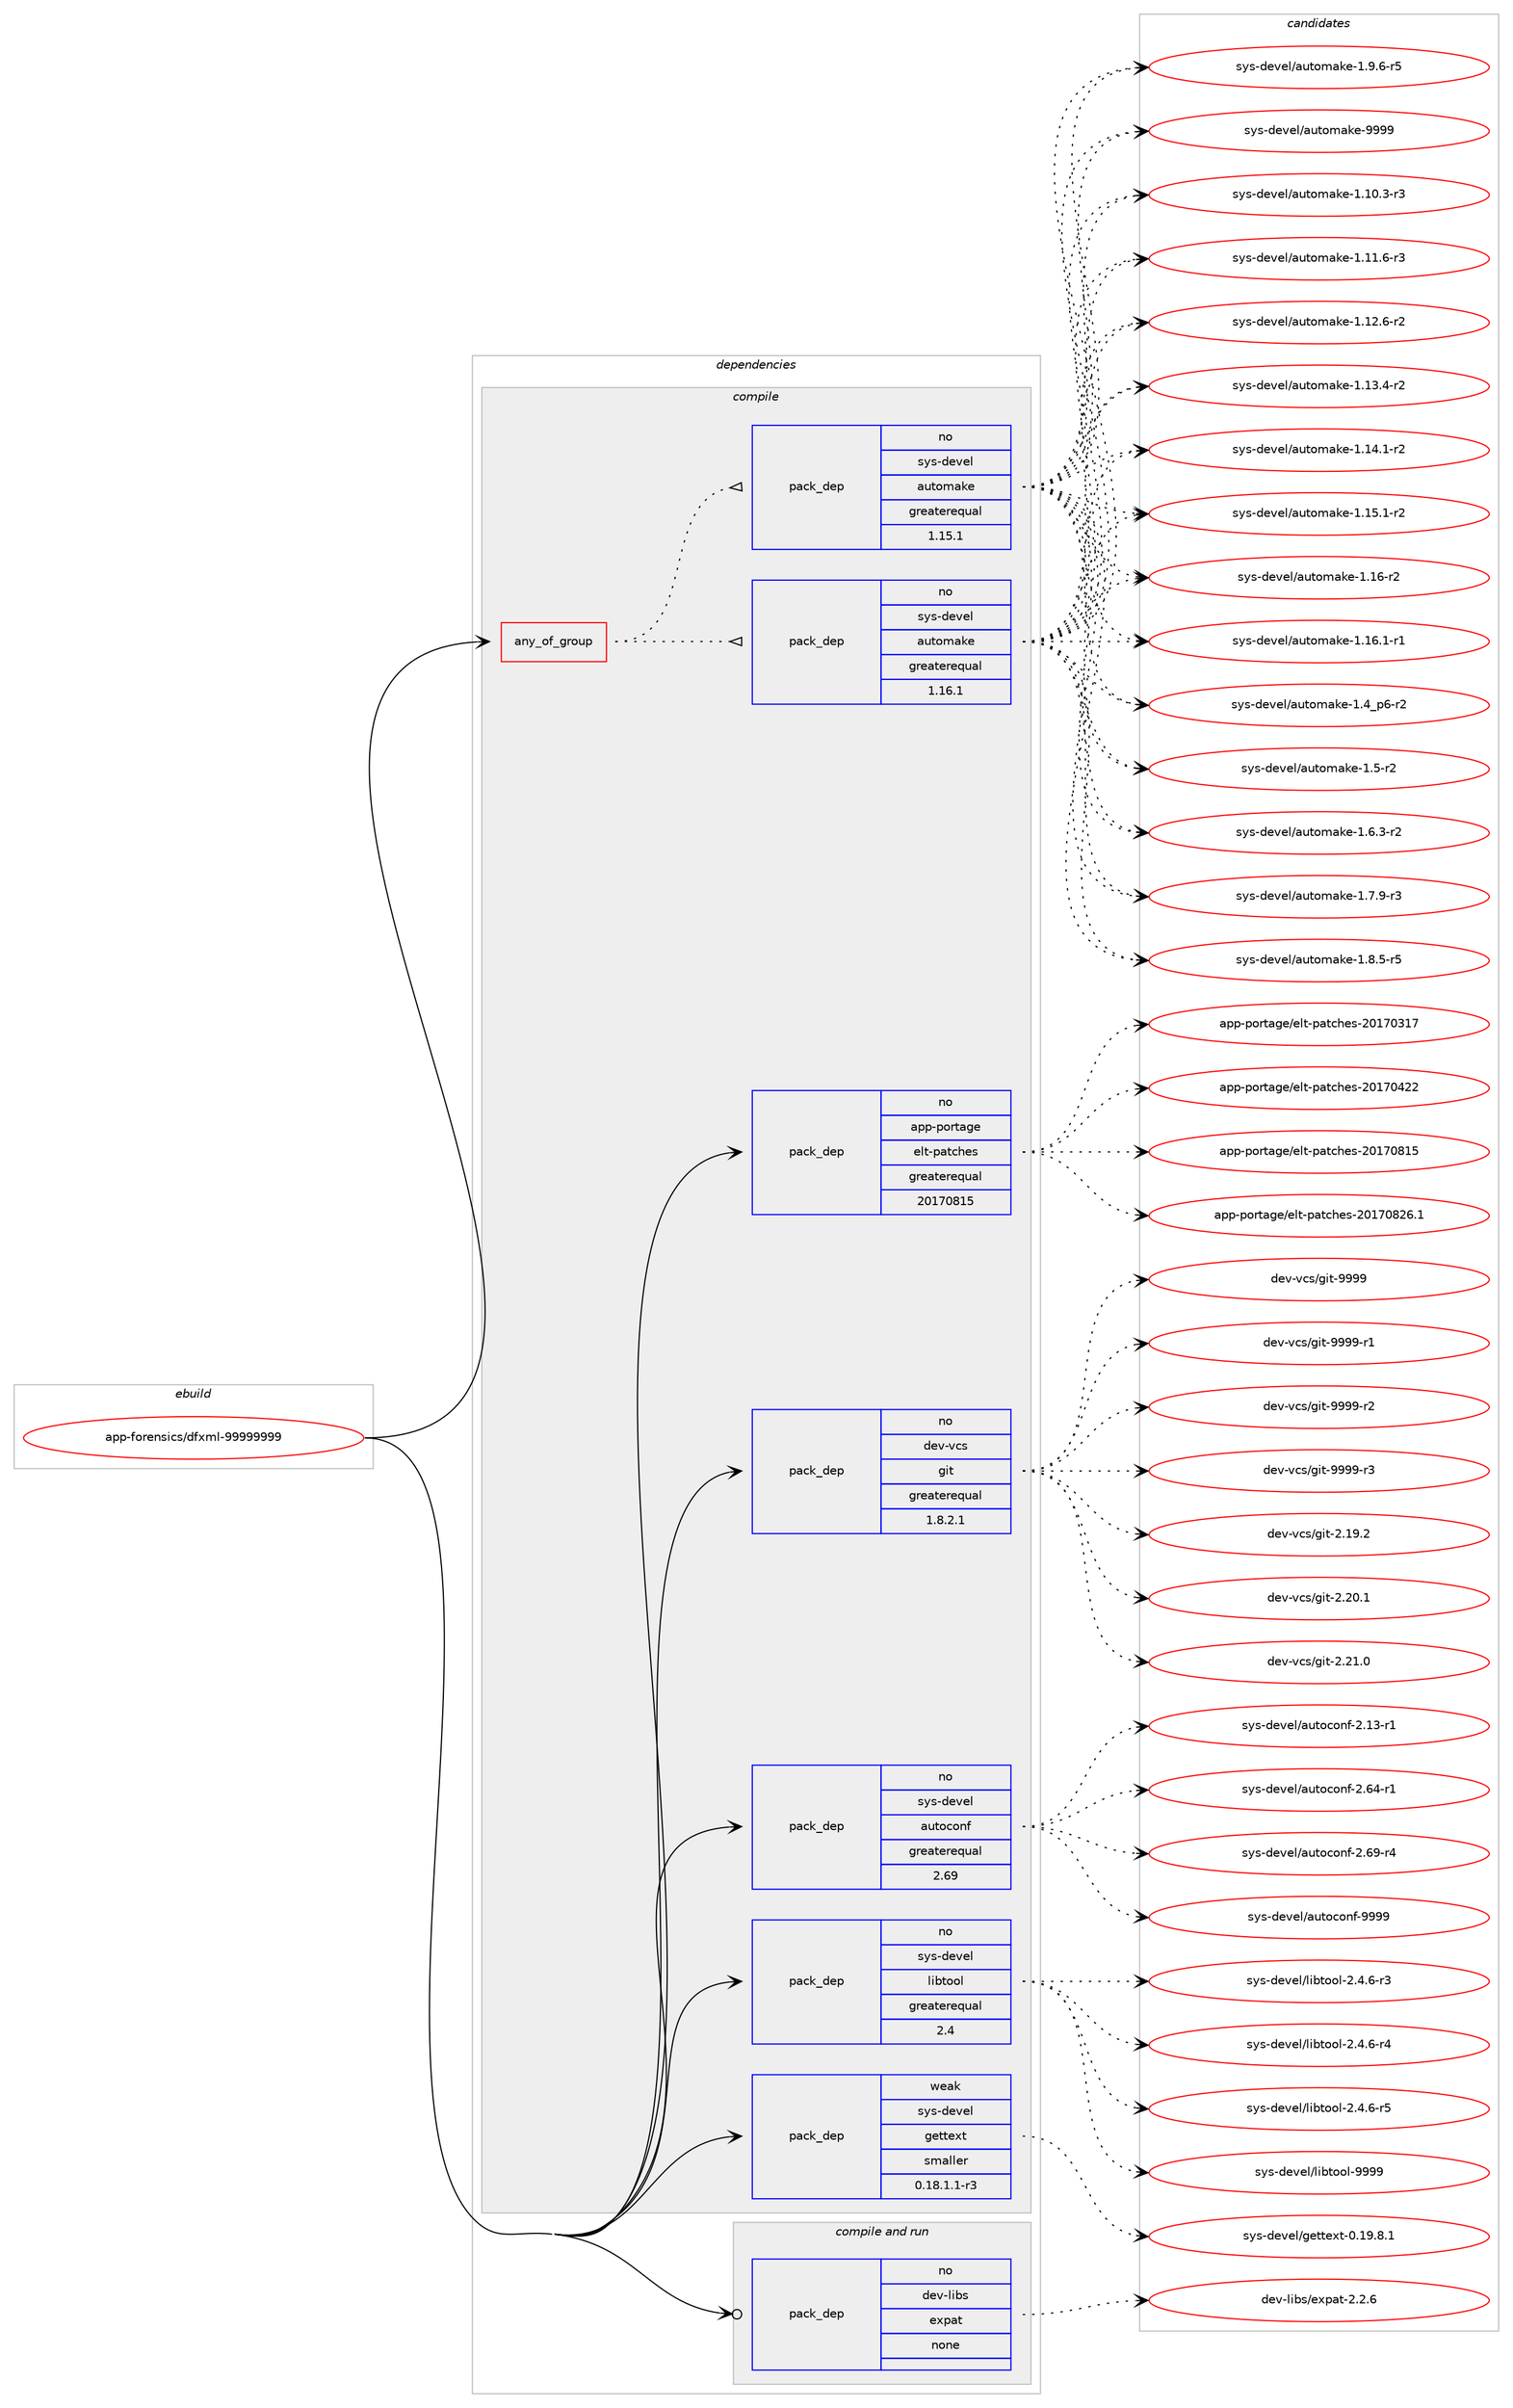 digraph prolog {

# *************
# Graph options
# *************

newrank=true;
concentrate=true;
compound=true;
graph [rankdir=LR,fontname=Helvetica,fontsize=10,ranksep=1.5];#, ranksep=2.5, nodesep=0.2];
edge  [arrowhead=vee];
node  [fontname=Helvetica,fontsize=10];

# **********
# The ebuild
# **********

subgraph cluster_leftcol {
color=gray;
rank=same;
label=<<i>ebuild</i>>;
id [label="app-forensics/dfxml-99999999", color=red, width=4, href="../app-forensics/dfxml-99999999.svg"];
}

# ****************
# The dependencies
# ****************

subgraph cluster_midcol {
color=gray;
label=<<i>dependencies</i>>;
subgraph cluster_compile {
fillcolor="#eeeeee";
style=filled;
label=<<i>compile</i>>;
subgraph any19547 {
dependency1293877 [label=<<TABLE BORDER="0" CELLBORDER="1" CELLSPACING="0" CELLPADDING="4"><TR><TD CELLPADDING="10">any_of_group</TD></TR></TABLE>>, shape=none, color=red];subgraph pack921417 {
dependency1293878 [label=<<TABLE BORDER="0" CELLBORDER="1" CELLSPACING="0" CELLPADDING="4" WIDTH="220"><TR><TD ROWSPAN="6" CELLPADDING="30">pack_dep</TD></TR><TR><TD WIDTH="110">no</TD></TR><TR><TD>sys-devel</TD></TR><TR><TD>automake</TD></TR><TR><TD>greaterequal</TD></TR><TR><TD>1.16.1</TD></TR></TABLE>>, shape=none, color=blue];
}
dependency1293877:e -> dependency1293878:w [weight=20,style="dotted",arrowhead="oinv"];
subgraph pack921418 {
dependency1293879 [label=<<TABLE BORDER="0" CELLBORDER="1" CELLSPACING="0" CELLPADDING="4" WIDTH="220"><TR><TD ROWSPAN="6" CELLPADDING="30">pack_dep</TD></TR><TR><TD WIDTH="110">no</TD></TR><TR><TD>sys-devel</TD></TR><TR><TD>automake</TD></TR><TR><TD>greaterequal</TD></TR><TR><TD>1.15.1</TD></TR></TABLE>>, shape=none, color=blue];
}
dependency1293877:e -> dependency1293879:w [weight=20,style="dotted",arrowhead="oinv"];
}
id:e -> dependency1293877:w [weight=20,style="solid",arrowhead="vee"];
subgraph pack921419 {
dependency1293880 [label=<<TABLE BORDER="0" CELLBORDER="1" CELLSPACING="0" CELLPADDING="4" WIDTH="220"><TR><TD ROWSPAN="6" CELLPADDING="30">pack_dep</TD></TR><TR><TD WIDTH="110">no</TD></TR><TR><TD>app-portage</TD></TR><TR><TD>elt-patches</TD></TR><TR><TD>greaterequal</TD></TR><TR><TD>20170815</TD></TR></TABLE>>, shape=none, color=blue];
}
id:e -> dependency1293880:w [weight=20,style="solid",arrowhead="vee"];
subgraph pack921420 {
dependency1293881 [label=<<TABLE BORDER="0" CELLBORDER="1" CELLSPACING="0" CELLPADDING="4" WIDTH="220"><TR><TD ROWSPAN="6" CELLPADDING="30">pack_dep</TD></TR><TR><TD WIDTH="110">no</TD></TR><TR><TD>dev-vcs</TD></TR><TR><TD>git</TD></TR><TR><TD>greaterequal</TD></TR><TR><TD>1.8.2.1</TD></TR></TABLE>>, shape=none, color=blue];
}
id:e -> dependency1293881:w [weight=20,style="solid",arrowhead="vee"];
subgraph pack921421 {
dependency1293882 [label=<<TABLE BORDER="0" CELLBORDER="1" CELLSPACING="0" CELLPADDING="4" WIDTH="220"><TR><TD ROWSPAN="6" CELLPADDING="30">pack_dep</TD></TR><TR><TD WIDTH="110">no</TD></TR><TR><TD>sys-devel</TD></TR><TR><TD>autoconf</TD></TR><TR><TD>greaterequal</TD></TR><TR><TD>2.69</TD></TR></TABLE>>, shape=none, color=blue];
}
id:e -> dependency1293882:w [weight=20,style="solid",arrowhead="vee"];
subgraph pack921422 {
dependency1293883 [label=<<TABLE BORDER="0" CELLBORDER="1" CELLSPACING="0" CELLPADDING="4" WIDTH="220"><TR><TD ROWSPAN="6" CELLPADDING="30">pack_dep</TD></TR><TR><TD WIDTH="110">no</TD></TR><TR><TD>sys-devel</TD></TR><TR><TD>libtool</TD></TR><TR><TD>greaterequal</TD></TR><TR><TD>2.4</TD></TR></TABLE>>, shape=none, color=blue];
}
id:e -> dependency1293883:w [weight=20,style="solid",arrowhead="vee"];
subgraph pack921423 {
dependency1293884 [label=<<TABLE BORDER="0" CELLBORDER="1" CELLSPACING="0" CELLPADDING="4" WIDTH="220"><TR><TD ROWSPAN="6" CELLPADDING="30">pack_dep</TD></TR><TR><TD WIDTH="110">weak</TD></TR><TR><TD>sys-devel</TD></TR><TR><TD>gettext</TD></TR><TR><TD>smaller</TD></TR><TR><TD>0.18.1.1-r3</TD></TR></TABLE>>, shape=none, color=blue];
}
id:e -> dependency1293884:w [weight=20,style="solid",arrowhead="vee"];
}
subgraph cluster_compileandrun {
fillcolor="#eeeeee";
style=filled;
label=<<i>compile and run</i>>;
subgraph pack921424 {
dependency1293885 [label=<<TABLE BORDER="0" CELLBORDER="1" CELLSPACING="0" CELLPADDING="4" WIDTH="220"><TR><TD ROWSPAN="6" CELLPADDING="30">pack_dep</TD></TR><TR><TD WIDTH="110">no</TD></TR><TR><TD>dev-libs</TD></TR><TR><TD>expat</TD></TR><TR><TD>none</TD></TR><TR><TD></TD></TR></TABLE>>, shape=none, color=blue];
}
id:e -> dependency1293885:w [weight=20,style="solid",arrowhead="odotvee"];
}
subgraph cluster_run {
fillcolor="#eeeeee";
style=filled;
label=<<i>run</i>>;
}
}

# **************
# The candidates
# **************

subgraph cluster_choices {
rank=same;
color=gray;
label=<<i>candidates</i>>;

subgraph choice921417 {
color=black;
nodesep=1;
choice11512111545100101118101108479711711611110997107101454946494846514511451 [label="sys-devel/automake-1.10.3-r3", color=red, width=4,href="../sys-devel/automake-1.10.3-r3.svg"];
choice11512111545100101118101108479711711611110997107101454946494946544511451 [label="sys-devel/automake-1.11.6-r3", color=red, width=4,href="../sys-devel/automake-1.11.6-r3.svg"];
choice11512111545100101118101108479711711611110997107101454946495046544511450 [label="sys-devel/automake-1.12.6-r2", color=red, width=4,href="../sys-devel/automake-1.12.6-r2.svg"];
choice11512111545100101118101108479711711611110997107101454946495146524511450 [label="sys-devel/automake-1.13.4-r2", color=red, width=4,href="../sys-devel/automake-1.13.4-r2.svg"];
choice11512111545100101118101108479711711611110997107101454946495246494511450 [label="sys-devel/automake-1.14.1-r2", color=red, width=4,href="../sys-devel/automake-1.14.1-r2.svg"];
choice11512111545100101118101108479711711611110997107101454946495346494511450 [label="sys-devel/automake-1.15.1-r2", color=red, width=4,href="../sys-devel/automake-1.15.1-r2.svg"];
choice1151211154510010111810110847971171161111099710710145494649544511450 [label="sys-devel/automake-1.16-r2", color=red, width=4,href="../sys-devel/automake-1.16-r2.svg"];
choice11512111545100101118101108479711711611110997107101454946495446494511449 [label="sys-devel/automake-1.16.1-r1", color=red, width=4,href="../sys-devel/automake-1.16.1-r1.svg"];
choice115121115451001011181011084797117116111109971071014549465295112544511450 [label="sys-devel/automake-1.4_p6-r2", color=red, width=4,href="../sys-devel/automake-1.4_p6-r2.svg"];
choice11512111545100101118101108479711711611110997107101454946534511450 [label="sys-devel/automake-1.5-r2", color=red, width=4,href="../sys-devel/automake-1.5-r2.svg"];
choice115121115451001011181011084797117116111109971071014549465446514511450 [label="sys-devel/automake-1.6.3-r2", color=red, width=4,href="../sys-devel/automake-1.6.3-r2.svg"];
choice115121115451001011181011084797117116111109971071014549465546574511451 [label="sys-devel/automake-1.7.9-r3", color=red, width=4,href="../sys-devel/automake-1.7.9-r3.svg"];
choice115121115451001011181011084797117116111109971071014549465646534511453 [label="sys-devel/automake-1.8.5-r5", color=red, width=4,href="../sys-devel/automake-1.8.5-r5.svg"];
choice115121115451001011181011084797117116111109971071014549465746544511453 [label="sys-devel/automake-1.9.6-r5", color=red, width=4,href="../sys-devel/automake-1.9.6-r5.svg"];
choice115121115451001011181011084797117116111109971071014557575757 [label="sys-devel/automake-9999", color=red, width=4,href="../sys-devel/automake-9999.svg"];
dependency1293878:e -> choice11512111545100101118101108479711711611110997107101454946494846514511451:w [style=dotted,weight="100"];
dependency1293878:e -> choice11512111545100101118101108479711711611110997107101454946494946544511451:w [style=dotted,weight="100"];
dependency1293878:e -> choice11512111545100101118101108479711711611110997107101454946495046544511450:w [style=dotted,weight="100"];
dependency1293878:e -> choice11512111545100101118101108479711711611110997107101454946495146524511450:w [style=dotted,weight="100"];
dependency1293878:e -> choice11512111545100101118101108479711711611110997107101454946495246494511450:w [style=dotted,weight="100"];
dependency1293878:e -> choice11512111545100101118101108479711711611110997107101454946495346494511450:w [style=dotted,weight="100"];
dependency1293878:e -> choice1151211154510010111810110847971171161111099710710145494649544511450:w [style=dotted,weight="100"];
dependency1293878:e -> choice11512111545100101118101108479711711611110997107101454946495446494511449:w [style=dotted,weight="100"];
dependency1293878:e -> choice115121115451001011181011084797117116111109971071014549465295112544511450:w [style=dotted,weight="100"];
dependency1293878:e -> choice11512111545100101118101108479711711611110997107101454946534511450:w [style=dotted,weight="100"];
dependency1293878:e -> choice115121115451001011181011084797117116111109971071014549465446514511450:w [style=dotted,weight="100"];
dependency1293878:e -> choice115121115451001011181011084797117116111109971071014549465546574511451:w [style=dotted,weight="100"];
dependency1293878:e -> choice115121115451001011181011084797117116111109971071014549465646534511453:w [style=dotted,weight="100"];
dependency1293878:e -> choice115121115451001011181011084797117116111109971071014549465746544511453:w [style=dotted,weight="100"];
dependency1293878:e -> choice115121115451001011181011084797117116111109971071014557575757:w [style=dotted,weight="100"];
}
subgraph choice921418 {
color=black;
nodesep=1;
choice11512111545100101118101108479711711611110997107101454946494846514511451 [label="sys-devel/automake-1.10.3-r3", color=red, width=4,href="../sys-devel/automake-1.10.3-r3.svg"];
choice11512111545100101118101108479711711611110997107101454946494946544511451 [label="sys-devel/automake-1.11.6-r3", color=red, width=4,href="../sys-devel/automake-1.11.6-r3.svg"];
choice11512111545100101118101108479711711611110997107101454946495046544511450 [label="sys-devel/automake-1.12.6-r2", color=red, width=4,href="../sys-devel/automake-1.12.6-r2.svg"];
choice11512111545100101118101108479711711611110997107101454946495146524511450 [label="sys-devel/automake-1.13.4-r2", color=red, width=4,href="../sys-devel/automake-1.13.4-r2.svg"];
choice11512111545100101118101108479711711611110997107101454946495246494511450 [label="sys-devel/automake-1.14.1-r2", color=red, width=4,href="../sys-devel/automake-1.14.1-r2.svg"];
choice11512111545100101118101108479711711611110997107101454946495346494511450 [label="sys-devel/automake-1.15.1-r2", color=red, width=4,href="../sys-devel/automake-1.15.1-r2.svg"];
choice1151211154510010111810110847971171161111099710710145494649544511450 [label="sys-devel/automake-1.16-r2", color=red, width=4,href="../sys-devel/automake-1.16-r2.svg"];
choice11512111545100101118101108479711711611110997107101454946495446494511449 [label="sys-devel/automake-1.16.1-r1", color=red, width=4,href="../sys-devel/automake-1.16.1-r1.svg"];
choice115121115451001011181011084797117116111109971071014549465295112544511450 [label="sys-devel/automake-1.4_p6-r2", color=red, width=4,href="../sys-devel/automake-1.4_p6-r2.svg"];
choice11512111545100101118101108479711711611110997107101454946534511450 [label="sys-devel/automake-1.5-r2", color=red, width=4,href="../sys-devel/automake-1.5-r2.svg"];
choice115121115451001011181011084797117116111109971071014549465446514511450 [label="sys-devel/automake-1.6.3-r2", color=red, width=4,href="../sys-devel/automake-1.6.3-r2.svg"];
choice115121115451001011181011084797117116111109971071014549465546574511451 [label="sys-devel/automake-1.7.9-r3", color=red, width=4,href="../sys-devel/automake-1.7.9-r3.svg"];
choice115121115451001011181011084797117116111109971071014549465646534511453 [label="sys-devel/automake-1.8.5-r5", color=red, width=4,href="../sys-devel/automake-1.8.5-r5.svg"];
choice115121115451001011181011084797117116111109971071014549465746544511453 [label="sys-devel/automake-1.9.6-r5", color=red, width=4,href="../sys-devel/automake-1.9.6-r5.svg"];
choice115121115451001011181011084797117116111109971071014557575757 [label="sys-devel/automake-9999", color=red, width=4,href="../sys-devel/automake-9999.svg"];
dependency1293879:e -> choice11512111545100101118101108479711711611110997107101454946494846514511451:w [style=dotted,weight="100"];
dependency1293879:e -> choice11512111545100101118101108479711711611110997107101454946494946544511451:w [style=dotted,weight="100"];
dependency1293879:e -> choice11512111545100101118101108479711711611110997107101454946495046544511450:w [style=dotted,weight="100"];
dependency1293879:e -> choice11512111545100101118101108479711711611110997107101454946495146524511450:w [style=dotted,weight="100"];
dependency1293879:e -> choice11512111545100101118101108479711711611110997107101454946495246494511450:w [style=dotted,weight="100"];
dependency1293879:e -> choice11512111545100101118101108479711711611110997107101454946495346494511450:w [style=dotted,weight="100"];
dependency1293879:e -> choice1151211154510010111810110847971171161111099710710145494649544511450:w [style=dotted,weight="100"];
dependency1293879:e -> choice11512111545100101118101108479711711611110997107101454946495446494511449:w [style=dotted,weight="100"];
dependency1293879:e -> choice115121115451001011181011084797117116111109971071014549465295112544511450:w [style=dotted,weight="100"];
dependency1293879:e -> choice11512111545100101118101108479711711611110997107101454946534511450:w [style=dotted,weight="100"];
dependency1293879:e -> choice115121115451001011181011084797117116111109971071014549465446514511450:w [style=dotted,weight="100"];
dependency1293879:e -> choice115121115451001011181011084797117116111109971071014549465546574511451:w [style=dotted,weight="100"];
dependency1293879:e -> choice115121115451001011181011084797117116111109971071014549465646534511453:w [style=dotted,weight="100"];
dependency1293879:e -> choice115121115451001011181011084797117116111109971071014549465746544511453:w [style=dotted,weight="100"];
dependency1293879:e -> choice115121115451001011181011084797117116111109971071014557575757:w [style=dotted,weight="100"];
}
subgraph choice921419 {
color=black;
nodesep=1;
choice97112112451121111141169710310147101108116451129711699104101115455048495548514955 [label="app-portage/elt-patches-20170317", color=red, width=4,href="../app-portage/elt-patches-20170317.svg"];
choice97112112451121111141169710310147101108116451129711699104101115455048495548525050 [label="app-portage/elt-patches-20170422", color=red, width=4,href="../app-portage/elt-patches-20170422.svg"];
choice97112112451121111141169710310147101108116451129711699104101115455048495548564953 [label="app-portage/elt-patches-20170815", color=red, width=4,href="../app-portage/elt-patches-20170815.svg"];
choice971121124511211111411697103101471011081164511297116991041011154550484955485650544649 [label="app-portage/elt-patches-20170826.1", color=red, width=4,href="../app-portage/elt-patches-20170826.1.svg"];
dependency1293880:e -> choice97112112451121111141169710310147101108116451129711699104101115455048495548514955:w [style=dotted,weight="100"];
dependency1293880:e -> choice97112112451121111141169710310147101108116451129711699104101115455048495548525050:w [style=dotted,weight="100"];
dependency1293880:e -> choice97112112451121111141169710310147101108116451129711699104101115455048495548564953:w [style=dotted,weight="100"];
dependency1293880:e -> choice971121124511211111411697103101471011081164511297116991041011154550484955485650544649:w [style=dotted,weight="100"];
}
subgraph choice921420 {
color=black;
nodesep=1;
choice10010111845118991154710310511645504649574650 [label="dev-vcs/git-2.19.2", color=red, width=4,href="../dev-vcs/git-2.19.2.svg"];
choice10010111845118991154710310511645504650484649 [label="dev-vcs/git-2.20.1", color=red, width=4,href="../dev-vcs/git-2.20.1.svg"];
choice10010111845118991154710310511645504650494648 [label="dev-vcs/git-2.21.0", color=red, width=4,href="../dev-vcs/git-2.21.0.svg"];
choice1001011184511899115471031051164557575757 [label="dev-vcs/git-9999", color=red, width=4,href="../dev-vcs/git-9999.svg"];
choice10010111845118991154710310511645575757574511449 [label="dev-vcs/git-9999-r1", color=red, width=4,href="../dev-vcs/git-9999-r1.svg"];
choice10010111845118991154710310511645575757574511450 [label="dev-vcs/git-9999-r2", color=red, width=4,href="../dev-vcs/git-9999-r2.svg"];
choice10010111845118991154710310511645575757574511451 [label="dev-vcs/git-9999-r3", color=red, width=4,href="../dev-vcs/git-9999-r3.svg"];
dependency1293881:e -> choice10010111845118991154710310511645504649574650:w [style=dotted,weight="100"];
dependency1293881:e -> choice10010111845118991154710310511645504650484649:w [style=dotted,weight="100"];
dependency1293881:e -> choice10010111845118991154710310511645504650494648:w [style=dotted,weight="100"];
dependency1293881:e -> choice1001011184511899115471031051164557575757:w [style=dotted,weight="100"];
dependency1293881:e -> choice10010111845118991154710310511645575757574511449:w [style=dotted,weight="100"];
dependency1293881:e -> choice10010111845118991154710310511645575757574511450:w [style=dotted,weight="100"];
dependency1293881:e -> choice10010111845118991154710310511645575757574511451:w [style=dotted,weight="100"];
}
subgraph choice921421 {
color=black;
nodesep=1;
choice1151211154510010111810110847971171161119911111010245504649514511449 [label="sys-devel/autoconf-2.13-r1", color=red, width=4,href="../sys-devel/autoconf-2.13-r1.svg"];
choice1151211154510010111810110847971171161119911111010245504654524511449 [label="sys-devel/autoconf-2.64-r1", color=red, width=4,href="../sys-devel/autoconf-2.64-r1.svg"];
choice1151211154510010111810110847971171161119911111010245504654574511452 [label="sys-devel/autoconf-2.69-r4", color=red, width=4,href="../sys-devel/autoconf-2.69-r4.svg"];
choice115121115451001011181011084797117116111991111101024557575757 [label="sys-devel/autoconf-9999", color=red, width=4,href="../sys-devel/autoconf-9999.svg"];
dependency1293882:e -> choice1151211154510010111810110847971171161119911111010245504649514511449:w [style=dotted,weight="100"];
dependency1293882:e -> choice1151211154510010111810110847971171161119911111010245504654524511449:w [style=dotted,weight="100"];
dependency1293882:e -> choice1151211154510010111810110847971171161119911111010245504654574511452:w [style=dotted,weight="100"];
dependency1293882:e -> choice115121115451001011181011084797117116111991111101024557575757:w [style=dotted,weight="100"];
}
subgraph choice921422 {
color=black;
nodesep=1;
choice1151211154510010111810110847108105981161111111084550465246544511451 [label="sys-devel/libtool-2.4.6-r3", color=red, width=4,href="../sys-devel/libtool-2.4.6-r3.svg"];
choice1151211154510010111810110847108105981161111111084550465246544511452 [label="sys-devel/libtool-2.4.6-r4", color=red, width=4,href="../sys-devel/libtool-2.4.6-r4.svg"];
choice1151211154510010111810110847108105981161111111084550465246544511453 [label="sys-devel/libtool-2.4.6-r5", color=red, width=4,href="../sys-devel/libtool-2.4.6-r5.svg"];
choice1151211154510010111810110847108105981161111111084557575757 [label="sys-devel/libtool-9999", color=red, width=4,href="../sys-devel/libtool-9999.svg"];
dependency1293883:e -> choice1151211154510010111810110847108105981161111111084550465246544511451:w [style=dotted,weight="100"];
dependency1293883:e -> choice1151211154510010111810110847108105981161111111084550465246544511452:w [style=dotted,weight="100"];
dependency1293883:e -> choice1151211154510010111810110847108105981161111111084550465246544511453:w [style=dotted,weight="100"];
dependency1293883:e -> choice1151211154510010111810110847108105981161111111084557575757:w [style=dotted,weight="100"];
}
subgraph choice921423 {
color=black;
nodesep=1;
choice1151211154510010111810110847103101116116101120116454846495746564649 [label="sys-devel/gettext-0.19.8.1", color=red, width=4,href="../sys-devel/gettext-0.19.8.1.svg"];
dependency1293884:e -> choice1151211154510010111810110847103101116116101120116454846495746564649:w [style=dotted,weight="100"];
}
subgraph choice921424 {
color=black;
nodesep=1;
choice10010111845108105981154710112011297116455046504654 [label="dev-libs/expat-2.2.6", color=red, width=4,href="../dev-libs/expat-2.2.6.svg"];
dependency1293885:e -> choice10010111845108105981154710112011297116455046504654:w [style=dotted,weight="100"];
}
}

}

